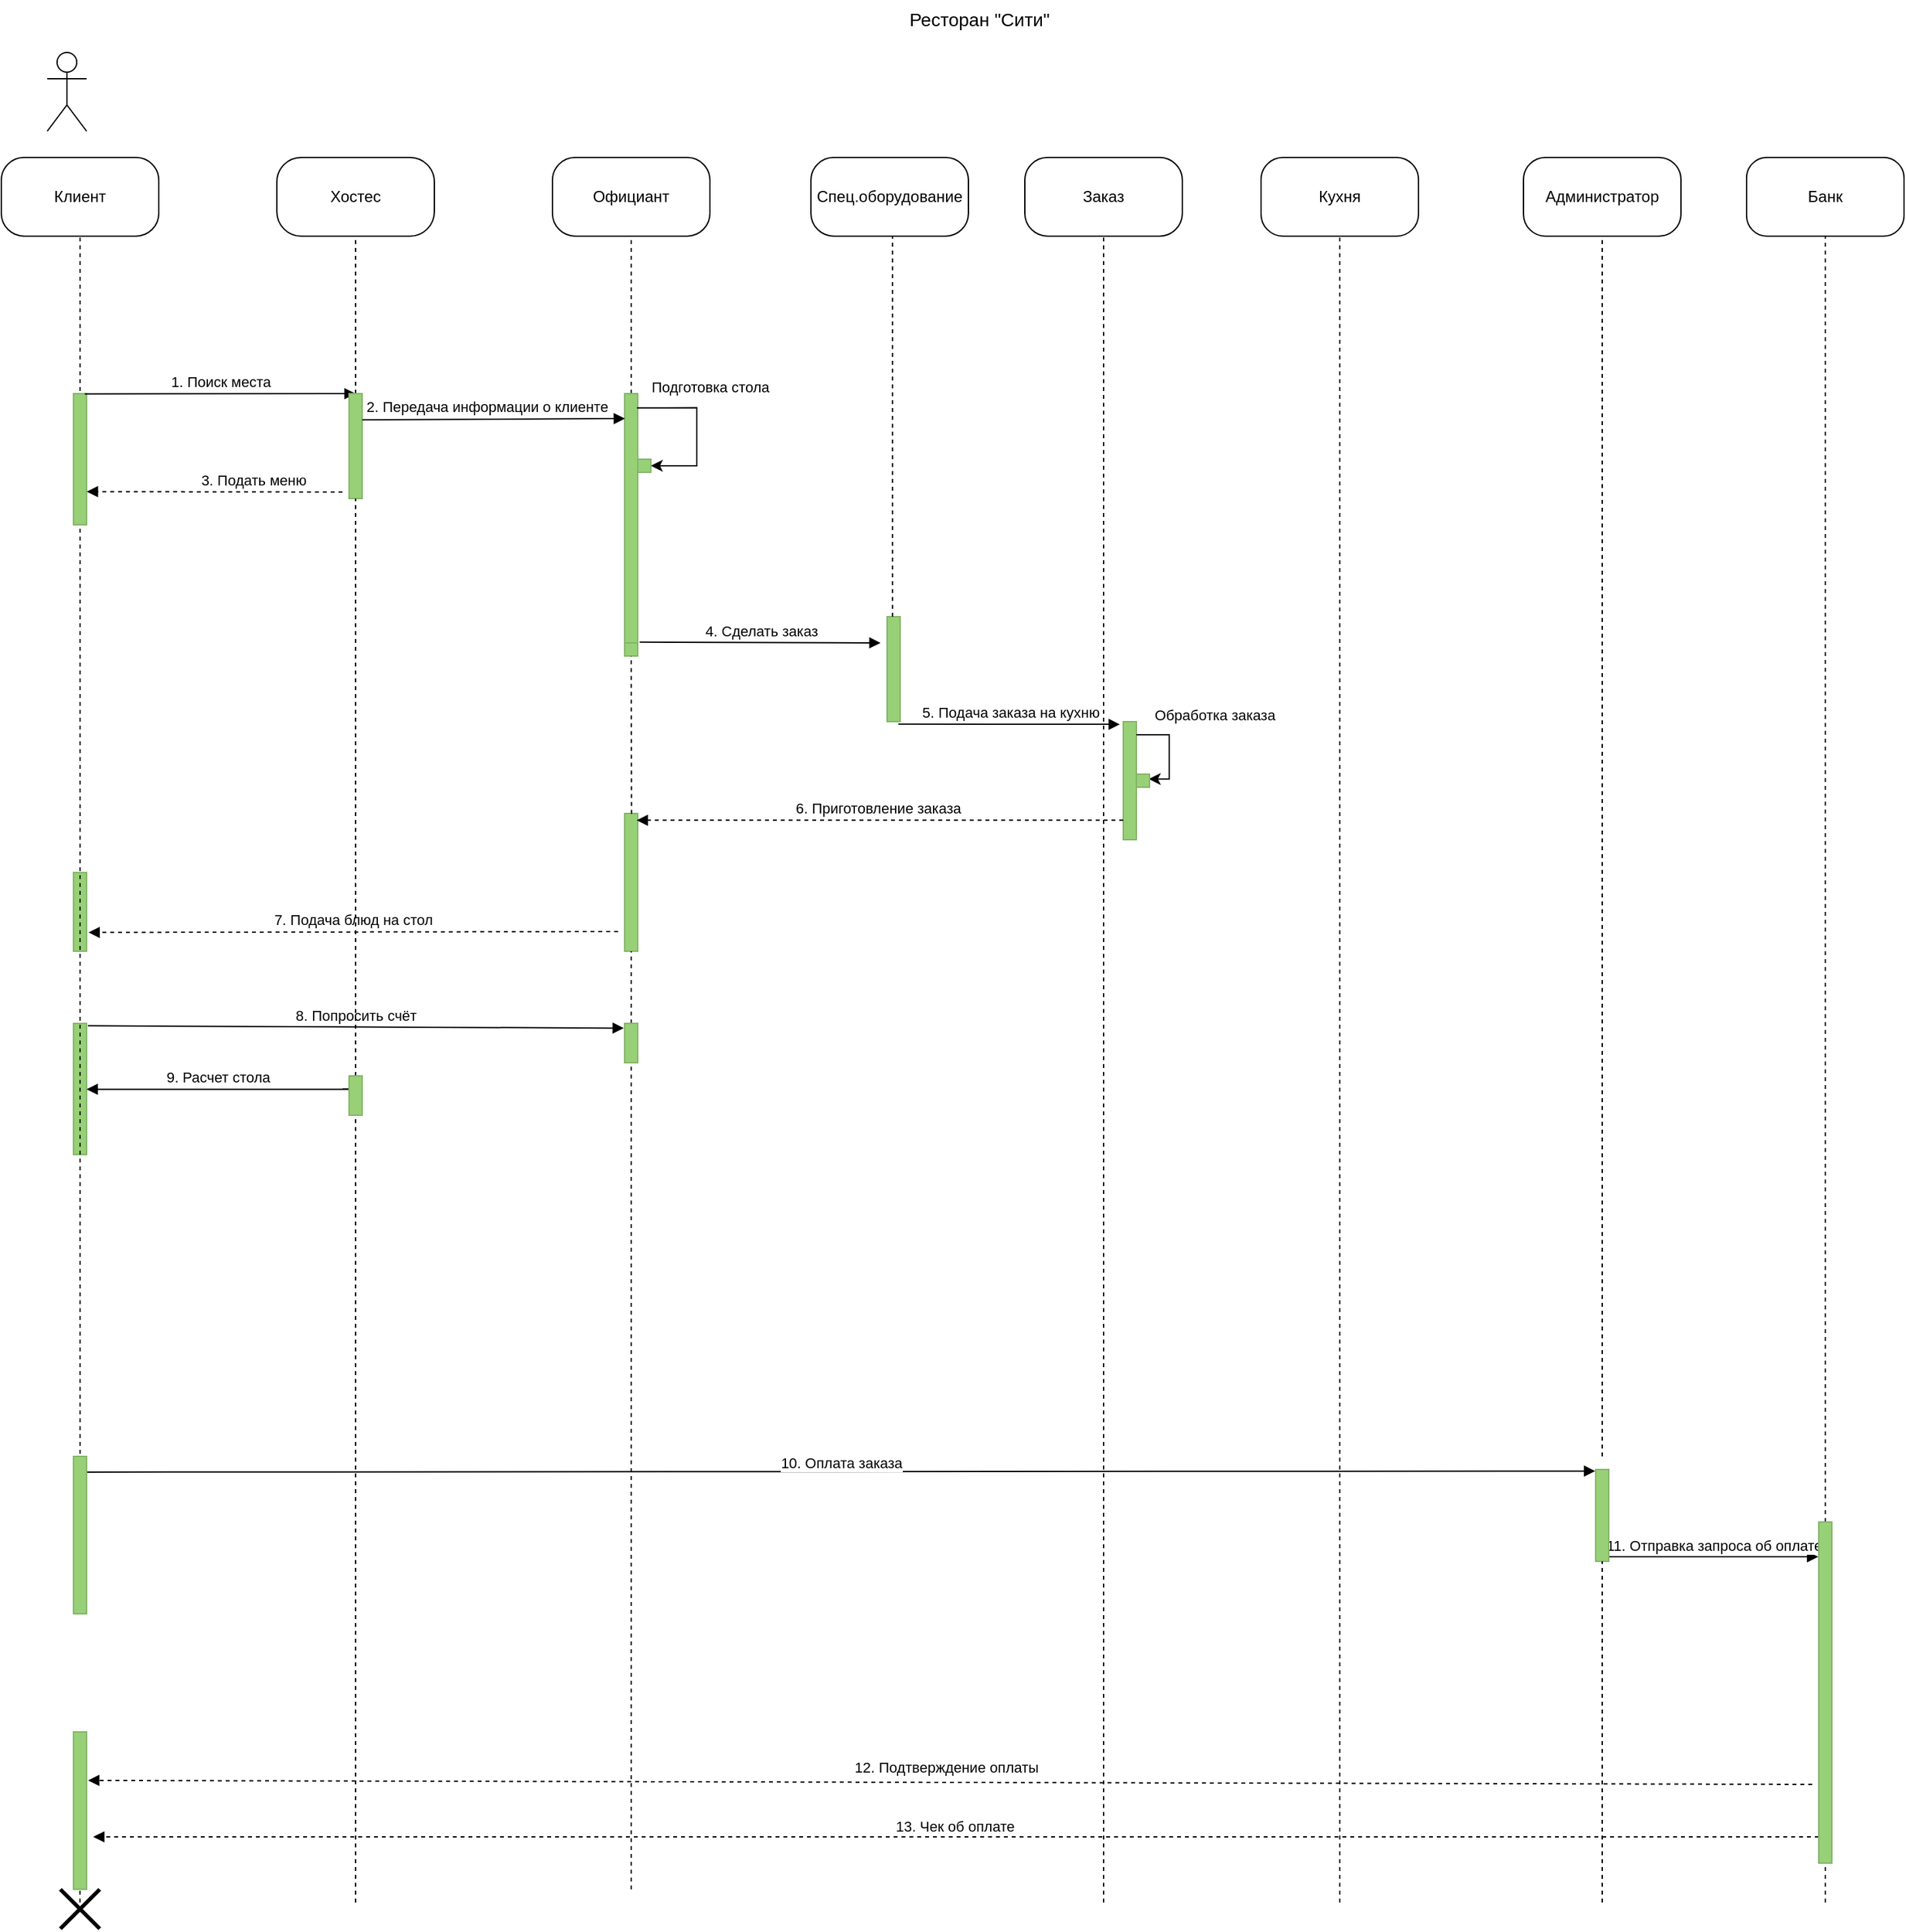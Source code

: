 <mxfile version="20.7.4" type="device"><diagram id="3t5PGIZOEk4HNe02QO__" name="Страница 2"><mxGraphModel dx="3314" dy="1597" grid="1" gridSize="10" guides="1" tooltips="1" connect="1" arrows="1" fold="1" page="1" pageScale="1" pageWidth="827" pageHeight="1169" math="0" shadow="0"><root><mxCell id="0"/><mxCell id="1" parent="0"/><mxCell id="GHUORHAmzNv84zznmB-G-1" value="" style="endArrow=none;dashed=1;html=1;rounded=0;fontSize=14;entryX=0.5;entryY=1;entryDx=0;entryDy=0;" parent="1" target="GHUORHAmzNv84zznmB-G-11" edge="1"><mxGeometry width="50" height="50" relative="1" as="geometry"><mxPoint x="1110" y="1450" as="sourcePoint"/><mxPoint x="949.29" y="280" as="targetPoint"/></mxGeometry></mxCell><mxCell id="GHUORHAmzNv84zznmB-G-2" value="" style="endArrow=none;dashed=1;html=1;rounded=0;fontSize=14;entryX=0.5;entryY=1;entryDx=0;entryDy=0;startArrow=none;" parent="1" source="GHUORHAmzNv84zznmB-G-37" target="GHUORHAmzNv84zznmB-G-35" edge="1"><mxGeometry width="50" height="50" relative="1" as="geometry"><mxPoint x="1490" y="1460" as="sourcePoint"/><mxPoint x="1390" y="280" as="targetPoint"/></mxGeometry></mxCell><mxCell id="GHUORHAmzNv84zznmB-G-3" value="" style="endArrow=none;dashed=1;html=1;rounded=0;fontSize=14;startArrow=none;entryX=0.5;entryY=1;entryDx=0;entryDy=0;" parent="1" target="GHUORHAmzNv84zznmB-G-12" edge="1"><mxGeometry width="50" height="50" relative="1" as="geometry"><mxPoint x="1310" y="1110" as="sourcePoint"/><mxPoint x="1165.0" y="180" as="targetPoint"/><Array as="points"/></mxGeometry></mxCell><mxCell id="GHUORHAmzNv84zznmB-G-4" value="" style="endArrow=none;dashed=1;html=1;rounded=0;fontSize=14;entryX=0.5;entryY=1;entryDx=0;entryDy=0;startArrow=none;" parent="1" target="GHUORHAmzNv84zznmB-G-8" edge="1"><mxGeometry width="50" height="50" relative="1" as="geometry"><mxPoint x="150" y="430" as="sourcePoint"/><mxPoint x="149.29" y="290" as="targetPoint"/></mxGeometry></mxCell><mxCell id="GHUORHAmzNv84zznmB-G-5" value="" style="endArrow=none;dashed=1;html=1;rounded=0;fontSize=14;entryX=0.5;entryY=1;entryDx=0;entryDy=0;" parent="1" target="GHUORHAmzNv84zznmB-G-9" edge="1"><mxGeometry width="50" height="50" relative="1" as="geometry"><mxPoint x="930" y="1450" as="sourcePoint"/><mxPoint x="769" y="290" as="targetPoint"/><Array as="points"><mxPoint x="930" y="1430"/></Array></mxGeometry></mxCell><mxCell id="GHUORHAmzNv84zznmB-G-6" value="" style="endArrow=none;dashed=1;html=1;rounded=0;fontSize=14;entryX=0.5;entryY=1;entryDx=0;entryDy=0;startArrow=none;" parent="1" source="GHUORHAmzNv84zznmB-G-18" target="GHUORHAmzNv84zznmB-G-10" edge="1"><mxGeometry width="50" height="50" relative="1" as="geometry"><mxPoint x="570" y="1440.0" as="sourcePoint"/><mxPoint x="579.29" y="270" as="targetPoint"/></mxGeometry></mxCell><mxCell id="GHUORHAmzNv84zznmB-G-7" value="" style="endArrow=none;dashed=1;html=1;rounded=0;fontSize=14;entryX=0.5;entryY=1;entryDx=0;entryDy=0;startArrow=none;" parent="1" source="GHUORHAmzNv84zznmB-G-46" target="GHUORHAmzNv84zznmB-G-13" edge="1"><mxGeometry width="50" height="50" relative="1" as="geometry"><mxPoint x="360" y="1450" as="sourcePoint"/><mxPoint x="369.29" y="270" as="targetPoint"/></mxGeometry></mxCell><mxCell id="GHUORHAmzNv84zznmB-G-8" value="Клиент" style="rounded=1;whiteSpace=wrap;html=1;arcSize=29;" parent="1" vertex="1"><mxGeometry x="90" y="120" width="120" height="60" as="geometry"/></mxCell><mxCell id="GHUORHAmzNv84zznmB-G-9" value="Заказ" style="rounded=1;whiteSpace=wrap;html=1;arcSize=29;" parent="1" vertex="1"><mxGeometry x="870" y="120" width="120" height="60" as="geometry"/></mxCell><mxCell id="GHUORHAmzNv84zznmB-G-10" value="Официант" style="rounded=1;whiteSpace=wrap;html=1;arcSize=29;" parent="1" vertex="1"><mxGeometry x="510" y="120" width="120" height="60" as="geometry"/></mxCell><mxCell id="GHUORHAmzNv84zznmB-G-11" value="Кухня" style="rounded=1;whiteSpace=wrap;html=1;arcSize=28;" parent="1" vertex="1"><mxGeometry x="1050" y="120" width="120" height="60" as="geometry"/></mxCell><mxCell id="GHUORHAmzNv84zznmB-G-12" value="Администратор" style="rounded=1;whiteSpace=wrap;html=1;arcSize=28;" parent="1" vertex="1"><mxGeometry x="1250" y="120" width="120" height="60" as="geometry"/></mxCell><mxCell id="GHUORHAmzNv84zznmB-G-13" value="Хостес" style="rounded=1;whiteSpace=wrap;html=1;arcSize=31;" parent="1" vertex="1"><mxGeometry x="300" y="120" width="120" height="60" as="geometry"/></mxCell><mxCell id="GHUORHAmzNv84zznmB-G-14" value="" style="html=1;points=[];perimeter=orthogonalPerimeter;fillColor=#97D077;strokeColor=#82B366;" parent="1" vertex="1"><mxGeometry x="145" y="300" width="10" height="100" as="geometry"/></mxCell><mxCell id="GHUORHAmzNv84zznmB-G-15" value="1. Поиск места" style="html=1;verticalAlign=bottom;endArrow=block;rounded=0;entryX=0.5;entryY=0;entryDx=0;entryDy=0;entryPerimeter=0;exitX=0.862;exitY=0.002;exitDx=0;exitDy=0;exitPerimeter=0;" parent="1" source="GHUORHAmzNv84zznmB-G-14" target="GHUORHAmzNv84zznmB-G-46" edge="1"><mxGeometry width="80" relative="1" as="geometry"><mxPoint x="160" y="302" as="sourcePoint"/><mxPoint x="490" y="380" as="targetPoint"/><Array as="points"/></mxGeometry></mxCell><mxCell id="GHUORHAmzNv84zznmB-G-16" value="3. Подать меню" style="html=1;verticalAlign=bottom;endArrow=block;rounded=0;entryX=1.014;entryY=0.747;entryDx=0;entryDy=0;entryPerimeter=0;dashed=1;" parent="1" target="GHUORHAmzNv84zznmB-G-14" edge="1"><mxGeometry x="-0.295" width="80" relative="1" as="geometry"><mxPoint x="350" y="375" as="sourcePoint"/><mxPoint x="155.4" y="390.94" as="targetPoint"/><mxPoint as="offset"/></mxGeometry></mxCell><mxCell id="GHUORHAmzNv84zznmB-G-20" value="" style="html=1;points=[];perimeter=orthogonalPerimeter;strokeColor=#82B366;fillColor=#97D077;" parent="1" vertex="1"><mxGeometry x="765" y="470" width="10" height="80" as="geometry"/></mxCell><mxCell id="GHUORHAmzNv84zznmB-G-21" value="4. Сделать заказ" style="html=1;verticalAlign=bottom;endArrow=block;rounded=0;exitX=1.14;exitY=0.997;exitDx=0;exitDy=0;exitPerimeter=0;" parent="1" source="GHUORHAmzNv84zznmB-G-18" edge="1"><mxGeometry x="0.008" width="80" relative="1" as="geometry"><mxPoint x="561.6" y="479.5" as="sourcePoint"/><mxPoint x="760" y="490" as="targetPoint"/><mxPoint as="offset"/></mxGeometry></mxCell><mxCell id="GHUORHAmzNv84zznmB-G-22" value="" style="html=1;points=[];perimeter=orthogonalPerimeter;strokeColor=#82B366;fillColor=#97D077;" parent="1" vertex="1"><mxGeometry x="945" y="550" width="10" height="90" as="geometry"/></mxCell><mxCell id="GHUORHAmzNv84zznmB-G-23" value="5. Подача заказа на кухню" style="html=1;verticalAlign=bottom;endArrow=block;rounded=0;exitX=0.86;exitY=1.023;exitDx=0;exitDy=0;exitPerimeter=0;entryX=-0.26;entryY=0.023;entryDx=0;entryDy=0;entryPerimeter=0;" parent="1" source="GHUORHAmzNv84zznmB-G-20" target="GHUORHAmzNv84zznmB-G-22" edge="1"><mxGeometry x="0.008" width="80" relative="1" as="geometry"><mxPoint x="830.0" y="499.82" as="sourcePoint"/><mxPoint x="1013.6" y="500" as="targetPoint"/><mxPoint as="offset"/></mxGeometry></mxCell><mxCell id="GHUORHAmzNv84zznmB-G-24" value="" style="html=1;points=[];perimeter=orthogonalPerimeter;strokeColor=#82B366;fillColor=#97D077;" parent="1" vertex="1"><mxGeometry x="565" y="620" width="10" height="105" as="geometry"/></mxCell><mxCell id="GHUORHAmzNv84zznmB-G-25" value="6. Приготовление заказа" style="html=1;verticalAlign=bottom;endArrow=block;rounded=0;entryX=0.917;entryY=0.049;entryDx=0;entryDy=0;entryPerimeter=0;dashed=1;" parent="1" source="GHUORHAmzNv84zznmB-G-22" target="GHUORHAmzNv84zznmB-G-24" edge="1"><mxGeometry x="0.008" width="80" relative="1" as="geometry"><mxPoint x="790.0" y="690.0" as="sourcePoint"/><mxPoint x="810" y="640" as="targetPoint"/><mxPoint as="offset"/></mxGeometry></mxCell><mxCell id="GHUORHAmzNv84zznmB-G-28" value="7. Подача блюд на стол" style="html=1;verticalAlign=bottom;endArrow=block;rounded=0;dashed=1;entryX=1.146;entryY=0.761;entryDx=0;entryDy=0;entryPerimeter=0;" parent="1" edge="1" target="tcXr80fRVXjHQbdS5kcV-2"><mxGeometry width="80" relative="1" as="geometry"><mxPoint x="560" y="710" as="sourcePoint"/><mxPoint x="155" y="716" as="targetPoint"/></mxGeometry></mxCell><mxCell id="GHUORHAmzNv84zznmB-G-29" value="" style="html=1;points=[];perimeter=orthogonalPerimeter;strokeColor=#82B366;fillColor=#97D077;" parent="1" vertex="1"><mxGeometry x="145" y="780" width="10" height="100" as="geometry"/></mxCell><mxCell id="GHUORHAmzNv84zznmB-G-31" value="8. Попросить счёт" style="html=1;verticalAlign=bottom;endArrow=block;rounded=0;entryX=-0.06;entryY=0.018;entryDx=0;entryDy=0;entryPerimeter=0;exitX=1.1;exitY=0.018;exitDx=0;exitDy=0;exitPerimeter=0;" parent="1" source="GHUORHAmzNv84zznmB-G-29" edge="1"><mxGeometry width="80" relative="1" as="geometry"><mxPoint x="200" y="810" as="sourcePoint"/><mxPoint x="564.4" y="783.6" as="targetPoint"/></mxGeometry></mxCell><mxCell id="GHUORHAmzNv84zznmB-G-35" value="Банк" style="rounded=1;whiteSpace=wrap;html=1;arcSize=26;" parent="1" vertex="1"><mxGeometry x="1420" y="120" width="120" height="60" as="geometry"/></mxCell><mxCell id="GHUORHAmzNv84zznmB-G-36" value="10. Оплата заказа" style="html=1;verticalAlign=bottom;endArrow=block;rounded=0;entryX=-0.033;entryY=0.017;entryDx=0;entryDy=0;entryPerimeter=0;exitX=0.8;exitY=0.007;exitDx=0;exitDy=0;exitPerimeter=0;" parent="1" target="GHUORHAmzNv84zznmB-G-41" edge="1"><mxGeometry x="0.004" y="-2" width="80" relative="1" as="geometry"><mxPoint x="153" y="1121.96" as="sourcePoint"/><mxPoint x="1150" y="1120" as="targetPoint"/><mxPoint x="-1" as="offset"/></mxGeometry></mxCell><mxCell id="GHUORHAmzNv84zznmB-G-38" value="11. Отправка запроса об оплате" style="html=1;verticalAlign=bottom;endArrow=block;rounded=0;entryX=-0.04;entryY=0.102;entryDx=0;entryDy=0;entryPerimeter=0;" parent="1" source="GHUORHAmzNv84zznmB-G-41" target="GHUORHAmzNv84zznmB-G-37" edge="1"><mxGeometry width="80" relative="1" as="geometry"><mxPoint x="1180" y="1162" as="sourcePoint"/><mxPoint x="1340" y="1164" as="targetPoint"/></mxGeometry></mxCell><mxCell id="GHUORHAmzNv84zznmB-G-39" value="12. Подтверждение оплаты" style="html=1;verticalAlign=bottom;endArrow=block;rounded=0;entryX=1.114;entryY=0.308;entryDx=0;entryDy=0;entryPerimeter=0;dashed=1;" parent="1" target="foZYLJA2PqPVXirj2JJQ-4" edge="1"><mxGeometry x="0.004" y="-2" width="80" relative="1" as="geometry"><mxPoint x="1470" y="1360" as="sourcePoint"/><mxPoint x="161" y="1345.96" as="targetPoint"/><mxPoint x="-1" as="offset"/></mxGeometry></mxCell><mxCell id="GHUORHAmzNv84zznmB-G-41" value="" style="html=1;points=[];perimeter=orthogonalPerimeter;strokeColor=#82B366;fillColor=#97D077;" parent="1" vertex="1"><mxGeometry x="1305" y="1120" width="10" height="70" as="geometry"/></mxCell><mxCell id="GHUORHAmzNv84zznmB-G-42" value="" style="endArrow=none;dashed=1;html=1;rounded=0;fontSize=14;entryX=0.5;entryY=1;entryDx=0;entryDy=0;" parent="1" target="GHUORHAmzNv84zznmB-G-41" edge="1"><mxGeometry width="50" height="50" relative="1" as="geometry"><mxPoint x="1310" y="1450" as="sourcePoint"/><mxPoint x="1165" y="270" as="targetPoint"/></mxGeometry></mxCell><mxCell id="GHUORHAmzNv84zznmB-G-44" value="" style="endArrow=none;dashed=1;html=1;rounded=0;fontSize=14;entryX=0.5;entryY=1;entryDx=0;entryDy=0;" parent="1" edge="1"><mxGeometry width="50" height="50" relative="1" as="geometry"><mxPoint x="149.93" y="1450.0" as="sourcePoint"/><mxPoint x="149.93" y="1410" as="targetPoint"/></mxGeometry></mxCell><mxCell id="GHUORHAmzNv84zznmB-G-45" value="13. Чек об оплате&amp;nbsp;" style="html=1;verticalAlign=bottom;endArrow=block;rounded=0;dashed=1;" parent="1" source="GHUORHAmzNv84zznmB-G-37" edge="1"><mxGeometry y="1" width="80" relative="1" as="geometry"><mxPoint x="1380" y="1395" as="sourcePoint"/><mxPoint x="160" y="1400" as="targetPoint"/><mxPoint as="offset"/></mxGeometry></mxCell><mxCell id="GHUORHAmzNv84zznmB-G-46" value="" style="html=1;points=[];perimeter=orthogonalPerimeter;fillColor=#97D077;strokeColor=#82B366;" parent="1" vertex="1"><mxGeometry x="355" y="300" width="10" height="80" as="geometry"/></mxCell><mxCell id="GHUORHAmzNv84zznmB-G-47" value="" style="endArrow=none;dashed=1;html=1;rounded=0;fontSize=14;entryX=0.5;entryY=1;entryDx=0;entryDy=0;startArrow=none;" parent="1" target="GHUORHAmzNv84zznmB-G-46" edge="1" source="Qp7NUm1Kug5G2hBcr6vZ-3"><mxGeometry width="50" height="50" relative="1" as="geometry"><mxPoint x="360" y="1450.0" as="sourcePoint"/><mxPoint x="360" y="180" as="targetPoint"/></mxGeometry></mxCell><mxCell id="GHUORHAmzNv84zznmB-G-18" value="" style="html=1;points=[];perimeter=orthogonalPerimeter;strokeColor=#82B366;fillColor=#97D077;" parent="1" vertex="1"><mxGeometry x="565" y="300" width="10" height="190" as="geometry"/></mxCell><mxCell id="GHUORHAmzNv84zznmB-G-53" value="" style="endArrow=none;dashed=1;html=1;rounded=0;fontSize=14;entryX=0.5;entryY=1;entryDx=0;entryDy=0;startArrow=none;" parent="1" source="G8m7xWzYETh4I1IV2lgL-5" target="GHUORHAmzNv84zznmB-G-18" edge="1"><mxGeometry width="50" height="50" relative="1" as="geometry"><mxPoint x="570" y="1440.0" as="sourcePoint"/><mxPoint x="570" y="180.0" as="targetPoint"/></mxGeometry></mxCell><mxCell id="GHUORHAmzNv84zznmB-G-54" value="" style="endArrow=none;dashed=1;html=1;rounded=0;fontSize=14;" parent="1" edge="1" target="GHUORHAmzNv84zznmB-G-24"><mxGeometry width="50" height="50" relative="1" as="geometry"><mxPoint x="570" y="1440.0" as="sourcePoint"/><mxPoint x="570" y="980" as="targetPoint"/></mxGeometry></mxCell><mxCell id="GHUORHAmzNv84zznmB-G-55" value="9. Расчет стола" style="html=1;verticalAlign=bottom;endArrow=block;rounded=0;startArrow=none;" parent="1" edge="1" source="Qp7NUm1Kug5G2hBcr6vZ-3"><mxGeometry width="80" relative="1" as="geometry"><mxPoint x="560" y="830" as="sourcePoint"/><mxPoint x="155" y="830.2" as="targetPoint"/></mxGeometry></mxCell><mxCell id="75y6xjbBZqOpgpOVVRgv-11" value="2. Передача информации о клиенте" style="html=1;verticalAlign=bottom;endArrow=block;rounded=0;exitX=0.862;exitY=0.002;exitDx=0;exitDy=0;exitPerimeter=0;entryX=0.027;entryY=0.1;entryDx=0;entryDy=0;entryPerimeter=0;" parent="1" target="GHUORHAmzNv84zznmB-G-18" edge="1"><mxGeometry x="-0.051" y="1" width="80" relative="1" as="geometry"><mxPoint x="365" y="320.0" as="sourcePoint"/><mxPoint x="560" y="320" as="targetPoint"/><Array as="points"/><mxPoint as="offset"/></mxGeometry></mxCell><mxCell id="75y6xjbBZqOpgpOVVRgv-15" style="edgeStyle=orthogonalEdgeStyle;rounded=0;orthogonalLoop=1;jettySize=auto;html=1;fontSize=11;endSize=6;exitX=0.943;exitY=0.057;exitDx=0;exitDy=0;exitPerimeter=0;" parent="1" source="GHUORHAmzNv84zznmB-G-18" target="75y6xjbBZqOpgpOVVRgv-16" edge="1"><mxGeometry relative="1" as="geometry"><mxPoint x="580" y="310" as="sourcePoint"/><mxPoint x="590" y="350" as="targetPoint"/><Array as="points"><mxPoint x="620" y="311"/><mxPoint x="620" y="355"/></Array></mxGeometry></mxCell><mxCell id="75y6xjbBZqOpgpOVVRgv-16" value="" style="html=1;points=[];perimeter=orthogonalPerimeter;fillColor=#97D077;strokeColor=#82B366;" parent="1" vertex="1"><mxGeometry x="575" y="350" width="10" height="10" as="geometry"/></mxCell><mxCell id="75y6xjbBZqOpgpOVVRgv-18" value="Подготовка стола" style="text;html=1;align=center;verticalAlign=middle;resizable=0;points=[];autosize=1;strokeColor=none;fillColor=none;fontSize=11;" parent="1" vertex="1"><mxGeometry x="575" y="280" width="110" height="30" as="geometry"/></mxCell><mxCell id="G8m7xWzYETh4I1IV2lgL-2" style="edgeStyle=orthogonalEdgeStyle;rounded=0;orthogonalLoop=1;jettySize=auto;html=1;entryX=0.947;entryY=0.369;entryDx=0;entryDy=0;entryPerimeter=0;fontSize=11;endSize=6;" parent="1" source="GHUORHAmzNv84zznmB-G-22" target="G8m7xWzYETh4I1IV2lgL-3" edge="1"><mxGeometry relative="1" as="geometry"><Array as="points"><mxPoint x="980" y="560"/><mxPoint x="980" y="594"/></Array></mxGeometry></mxCell><mxCell id="G8m7xWzYETh4I1IV2lgL-3" value="" style="html=1;points=[];perimeter=orthogonalPerimeter;fillColor=#97D077;strokeColor=#82B366;" parent="1" vertex="1"><mxGeometry x="955" y="590" width="10" height="10" as="geometry"/></mxCell><mxCell id="G8m7xWzYETh4I1IV2lgL-4" value="Обработка заказа" style="text;html=1;strokeColor=none;fillColor=none;align=center;verticalAlign=middle;whiteSpace=wrap;rounded=0;fontSize=11;" parent="1" vertex="1"><mxGeometry x="955" y="530" width="120" height="30" as="geometry"/></mxCell><mxCell id="G8m7xWzYETh4I1IV2lgL-5" value="" style="html=1;points=[];perimeter=orthogonalPerimeter;strokeColor=#82B366;fillColor=#97D077;" parent="1" vertex="1"><mxGeometry x="565" y="490" width="10" height="10" as="geometry"/></mxCell><mxCell id="G8m7xWzYETh4I1IV2lgL-6" value="" style="endArrow=none;dashed=1;html=1;rounded=0;fontSize=14;entryX=0.5;entryY=1;entryDx=0;entryDy=0;startArrow=none;exitX=0.526;exitY=0.002;exitDx=0;exitDy=0;exitPerimeter=0;" parent="1" source="GHUORHAmzNv84zznmB-G-24" target="G8m7xWzYETh4I1IV2lgL-5" edge="1"><mxGeometry width="50" height="50" relative="1" as="geometry"><mxPoint x="570" y="610" as="sourcePoint"/><mxPoint x="570.0" y="490" as="targetPoint"/></mxGeometry></mxCell><mxCell id="0twpBl0dFExPc7y3q2E4-2" value="" style="endArrow=none;dashed=1;html=1;rounded=0;fontSize=14;entryX=0.5;entryY=1;entryDx=0;entryDy=0;startArrow=none;" parent="1" edge="1"><mxGeometry width="50" height="50" relative="1" as="geometry"><mxPoint x="570" y="780" as="sourcePoint"/><mxPoint x="570" y="735" as="targetPoint"/></mxGeometry></mxCell><mxCell id="vwY2bpAQ2I3G8scuINDV-1" value="" style="html=1;points=[];perimeter=orthogonalPerimeter;strokeColor=#82B366;fillColor=#97D077;" parent="1" vertex="1"><mxGeometry x="565" y="780" width="10" height="30" as="geometry"/></mxCell><mxCell id="tcXr80fRVXjHQbdS5kcV-2" value="" style="html=1;points=[];perimeter=orthogonalPerimeter;strokeColor=#82B366;gradientColor=none;fillColor=#97D077;" parent="1" vertex="1"><mxGeometry x="145" y="665" width="10" height="60" as="geometry"/></mxCell><mxCell id="tcXr80fRVXjHQbdS5kcV-3" value="" style="endArrow=none;dashed=1;html=1;rounded=0;fontSize=14;startArrow=none;" parent="1" edge="1"><mxGeometry width="50" height="50" relative="1" as="geometry"><mxPoint x="150" y="1120" as="sourcePoint"/><mxPoint x="150" y="420" as="targetPoint"/><Array as="points"><mxPoint x="150" y="680"/></Array></mxGeometry></mxCell><mxCell id="foZYLJA2PqPVXirj2JJQ-1" value="&lt;br&gt;" style="shape=umlActor;verticalLabelPosition=bottom;verticalAlign=top;html=1;outlineConnect=0;" parent="1" vertex="1"><mxGeometry x="125" y="40" width="30" height="60" as="geometry"/></mxCell><mxCell id="foZYLJA2PqPVXirj2JJQ-2" value="Ресторан &quot;Сити&quot;" style="text;html=1;align=center;verticalAlign=middle;resizable=0;points=[];autosize=1;strokeColor=none;fillColor=none;fontSize=14;" parent="1" vertex="1"><mxGeometry x="770" width="130" height="30" as="geometry"/></mxCell><mxCell id="foZYLJA2PqPVXirj2JJQ-3" value="" style="html=1;points=[];perimeter=orthogonalPerimeter;strokeColor=#82B366;fillColor=#97D077;" parent="1" vertex="1"><mxGeometry x="145" y="1110" width="10" height="120" as="geometry"/></mxCell><mxCell id="foZYLJA2PqPVXirj2JJQ-4" value="" style="html=1;points=[];perimeter=orthogonalPerimeter;strokeColor=#82B366;fillColor=#97D077;" parent="1" vertex="1"><mxGeometry x="145" y="1320" width="10" height="120" as="geometry"/></mxCell><mxCell id="T1JENPvTN6iPcQBONESP-1" value="" style="shape=umlDestroy;whiteSpace=wrap;html=1;strokeWidth=3;" parent="1" vertex="1"><mxGeometry x="135" y="1440" width="30" height="30" as="geometry"/></mxCell><mxCell id="ru7vUpB1uUmKll1rE56_-1" value="Спец.оборудование" style="rounded=1;whiteSpace=wrap;html=1;arcSize=29;" parent="1" vertex="1"><mxGeometry x="707" y="120" width="120" height="60" as="geometry"/></mxCell><mxCell id="ru7vUpB1uUmKll1rE56_-2" value="" style="endArrow=none;dashed=1;html=1;rounded=0;fontSize=14;entryX=0.5;entryY=1;entryDx=0;entryDy=0;startArrow=none;" parent="1" source="GHUORHAmzNv84zznmB-G-20" edge="1"><mxGeometry width="50" height="50" relative="1" as="geometry"><mxPoint x="769.17" y="300" as="sourcePoint"/><mxPoint x="769.17" y="180" as="targetPoint"/></mxGeometry></mxCell><mxCell id="GHUORHAmzNv84zznmB-G-37" value="" style="html=1;points=[];perimeter=orthogonalPerimeter;strokeColor=#82B366;fillColor=#97D077;" parent="1" vertex="1"><mxGeometry x="1475" y="1160" width="10" height="260" as="geometry"/></mxCell><mxCell id="ru7vUpB1uUmKll1rE56_-3" value="" style="endArrow=none;dashed=1;html=1;rounded=0;fontSize=14;entryX=0.5;entryY=1;entryDx=0;entryDy=0;" parent="1" target="GHUORHAmzNv84zznmB-G-37" edge="1"><mxGeometry width="50" height="50" relative="1" as="geometry"><mxPoint x="1480" y="1450" as="sourcePoint"/><mxPoint x="1480" y="180" as="targetPoint"/></mxGeometry></mxCell><mxCell id="Qp7NUm1Kug5G2hBcr6vZ-1" value="" style="endArrow=none;dashed=1;html=1;rounded=0;fontSize=14;" edge="1" parent="1"><mxGeometry width="50" height="50" relative="1" as="geometry"><mxPoint x="360" y="1450.0" as="sourcePoint"/><mxPoint x="360" y="900" as="targetPoint"/></mxGeometry></mxCell><mxCell id="Qp7NUm1Kug5G2hBcr6vZ-4" value="" style="html=1;verticalAlign=bottom;endArrow=none;rounded=0;" edge="1" parent="1" target="Qp7NUm1Kug5G2hBcr6vZ-3"><mxGeometry width="80" relative="1" as="geometry"><mxPoint x="350" y="830" as="sourcePoint"/><mxPoint x="155" y="830.2" as="targetPoint"/></mxGeometry></mxCell><mxCell id="Qp7NUm1Kug5G2hBcr6vZ-3" value="" style="html=1;points=[];perimeter=orthogonalPerimeter;strokeColor=#82B366;fillColor=#97D077;" vertex="1" parent="1"><mxGeometry x="355" y="820" width="10" height="30" as="geometry"/></mxCell><mxCell id="Qp7NUm1Kug5G2hBcr6vZ-5" value="" style="endArrow=none;dashed=1;html=1;rounded=0;fontSize=14;entryX=0.5;entryY=1;entryDx=0;entryDy=0;startArrow=none;" edge="1" parent="1" target="Qp7NUm1Kug5G2hBcr6vZ-3"><mxGeometry width="50" height="50" relative="1" as="geometry"><mxPoint x="360" y="910" as="sourcePoint"/><mxPoint x="360" y="380" as="targetPoint"/></mxGeometry></mxCell></root></mxGraphModel></diagram></mxfile>